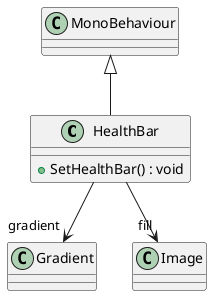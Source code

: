 @startuml
class HealthBar {
    + SetHealthBar() : void
}
MonoBehaviour <|-- HealthBar
HealthBar --> "gradient" Gradient
HealthBar --> "fill" Image
@enduml

